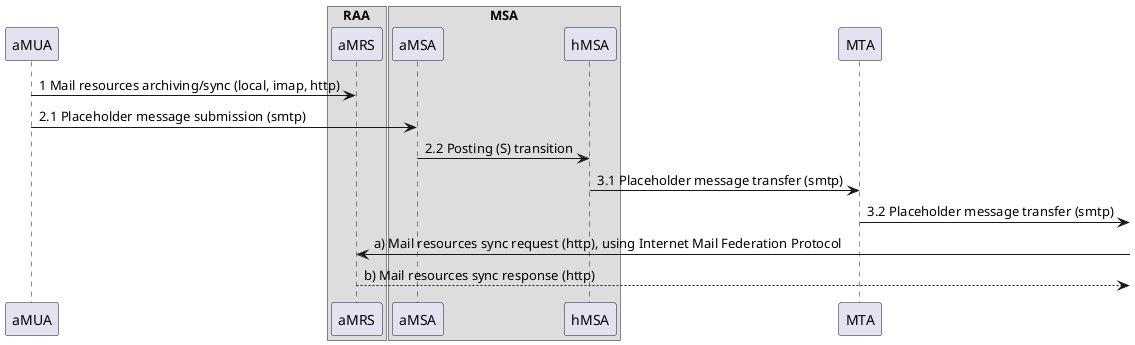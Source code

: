 @startuml Authorization-Enhanced Internet Mail Architecture, message flow part I.

/'
Message
Message User Agent (MUA)
    Author MUA (aMUA)
    Recipient MUA (rMUA)
Message Submission Agent (MSA)
    Author-focused MSA functions (aMSA)
    MHS-focused MSA functions (hMSA)
Message Transfer Agent (MTA)
Message Delivery Agent (MDA)
    Recipient-focused MDA functions (rMDA)
    MHS-focused MDA functions (hMDA)
Resource Sync Agent (RSA)
Resource Access Agent (RAA)
Mail Resource Store (MRS)
    Author MRS (aMRS)
    Recipient MRS (rMRS)    
'/

'ADMD I. (foo.com)
participant "aMUA" as aMUA /'MUA'/
box "RAA" /'Resource Access Agent'/
participant "aMRS" as aMRS /'Author MRS'/
end box
box "MSA" /'MSA'/
participant "aMSA" as aMSA /'Author-focused MSA'/
participant "hMSA" as hMSA /'MHS-focused MSA'/
end box
participant "MTA" as MTA /'MTA'/

aMUA -> aMRS : 1 Mail resources archiving/sync (local, imap, http)
aMUA -> aMSA : 2.1 Placeholder message submission (smtp)
aMSA -> hMSA : 2.2 Posting (S) transition
hMSA -> MTA : 3.1 Placeholder message transfer (smtp)
MTA ->] : 3.2 Placeholder message transfer (smtp)
aMRS <-] : a) Mail resources sync request (http), using Internet Mail Federation Protocol
aMRS -->] : b) Mail resources sync response (http)

@enduml

